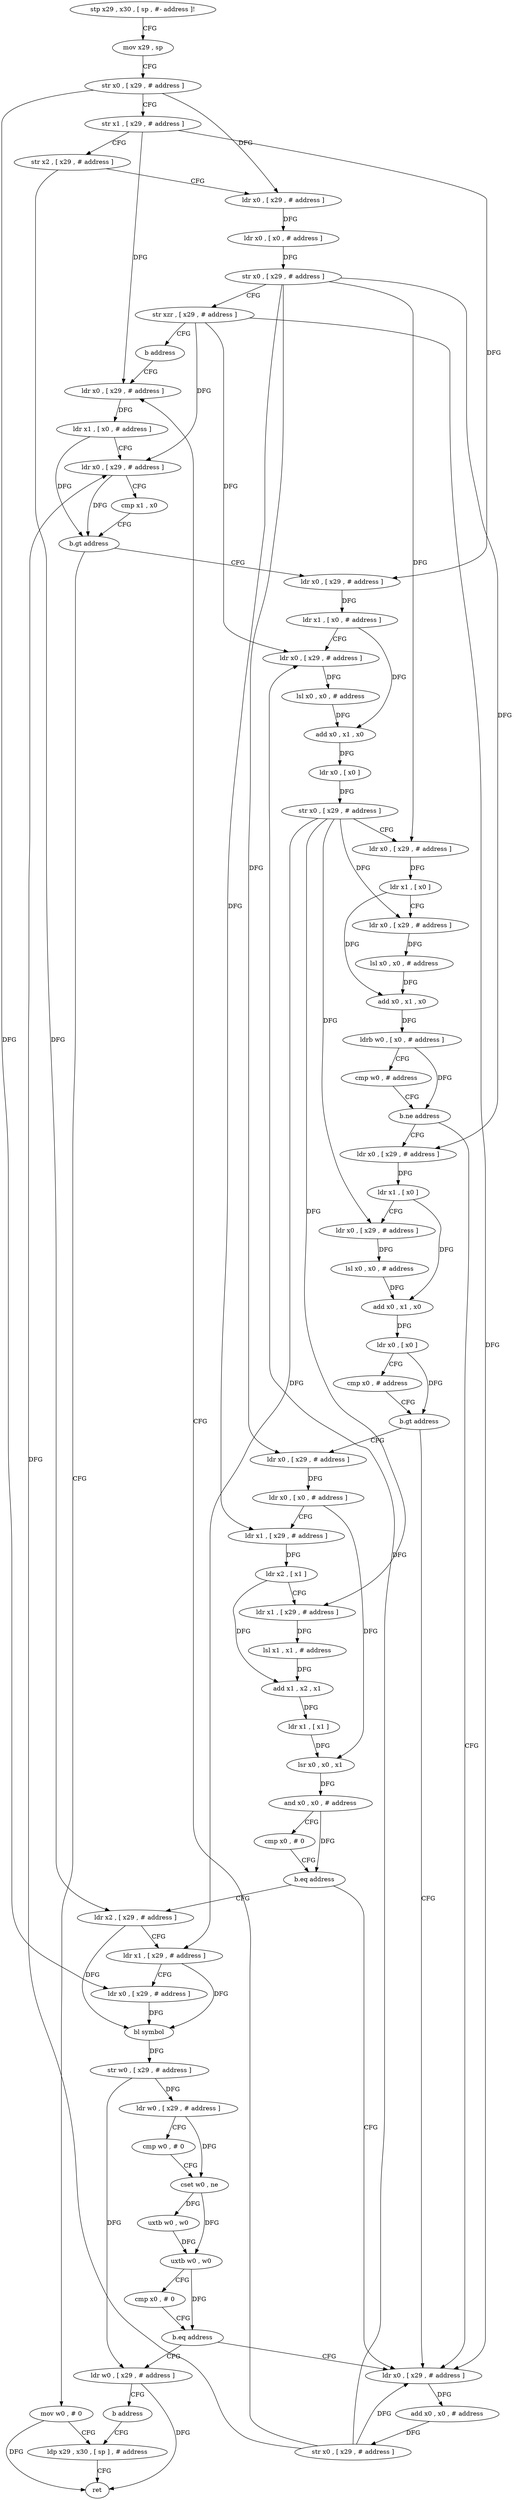 digraph "func" {
"4460948" [label = "stp x29 , x30 , [ sp , #- address ]!" ]
"4460952" [label = "mov x29 , sp" ]
"4460956" [label = "str x0 , [ x29 , # address ]" ]
"4460960" [label = "str x1 , [ x29 , # address ]" ]
"4460964" [label = "str x2 , [ x29 , # address ]" ]
"4460968" [label = "ldr x0 , [ x29 , # address ]" ]
"4460972" [label = "ldr x0 , [ x0 , # address ]" ]
"4460976" [label = "str x0 , [ x29 , # address ]" ]
"4460980" [label = "str xzr , [ x29 , # address ]" ]
"4460984" [label = "b address" ]
"4461196" [label = "ldr x0 , [ x29 , # address ]" ]
"4461200" [label = "ldr x1 , [ x0 , # address ]" ]
"4461204" [label = "ldr x0 , [ x29 , # address ]" ]
"4461208" [label = "cmp x1 , x0" ]
"4461212" [label = "b.gt address" ]
"4460988" [label = "ldr x0 , [ x29 , # address ]" ]
"4461216" [label = "mov w0 , # 0" ]
"4460992" [label = "ldr x1 , [ x0 , # address ]" ]
"4460996" [label = "ldr x0 , [ x29 , # address ]" ]
"4461000" [label = "lsl x0 , x0 , # address" ]
"4461004" [label = "add x0 , x1 , x0" ]
"4461008" [label = "ldr x0 , [ x0 ]" ]
"4461012" [label = "str x0 , [ x29 , # address ]" ]
"4461016" [label = "ldr x0 , [ x29 , # address ]" ]
"4461020" [label = "ldr x1 , [ x0 ]" ]
"4461024" [label = "ldr x0 , [ x29 , # address ]" ]
"4461028" [label = "lsl x0 , x0 , # address" ]
"4461032" [label = "add x0 , x1 , x0" ]
"4461036" [label = "ldrb w0 , [ x0 , # address ]" ]
"4461040" [label = "cmp w0 , # address" ]
"4461044" [label = "b.ne address" ]
"4461184" [label = "ldr x0 , [ x29 , # address ]" ]
"4461048" [label = "ldr x0 , [ x29 , # address ]" ]
"4461220" [label = "ldp x29 , x30 , [ sp ] , # address" ]
"4461188" [label = "add x0 , x0 , # address" ]
"4461192" [label = "str x0 , [ x29 , # address ]" ]
"4461052" [label = "ldr x1 , [ x0 ]" ]
"4461056" [label = "ldr x0 , [ x29 , # address ]" ]
"4461060" [label = "lsl x0 , x0 , # address" ]
"4461064" [label = "add x0 , x1 , x0" ]
"4461068" [label = "ldr x0 , [ x0 ]" ]
"4461072" [label = "cmp x0 , # address" ]
"4461076" [label = "b.gt address" ]
"4461080" [label = "ldr x0 , [ x29 , # address ]" ]
"4461084" [label = "ldr x0 , [ x0 , # address ]" ]
"4461088" [label = "ldr x1 , [ x29 , # address ]" ]
"4461092" [label = "ldr x2 , [ x1 ]" ]
"4461096" [label = "ldr x1 , [ x29 , # address ]" ]
"4461100" [label = "lsl x1 , x1 , # address" ]
"4461104" [label = "add x1 , x2 , x1" ]
"4461108" [label = "ldr x1 , [ x1 ]" ]
"4461112" [label = "lsr x0 , x0 , x1" ]
"4461116" [label = "and x0 , x0 , # address" ]
"4461120" [label = "cmp x0 , # 0" ]
"4461124" [label = "b.eq address" ]
"4461128" [label = "ldr x2 , [ x29 , # address ]" ]
"4461132" [label = "ldr x1 , [ x29 , # address ]" ]
"4461136" [label = "ldr x0 , [ x29 , # address ]" ]
"4461140" [label = "bl symbol" ]
"4461144" [label = "str w0 , [ x29 , # address ]" ]
"4461148" [label = "ldr w0 , [ x29 , # address ]" ]
"4461152" [label = "cmp w0 , # 0" ]
"4461156" [label = "cset w0 , ne" ]
"4461160" [label = "uxtb w0 , w0" ]
"4461164" [label = "uxtb w0 , w0" ]
"4461168" [label = "cmp x0 , # 0" ]
"4461172" [label = "b.eq address" ]
"4461176" [label = "ldr w0 , [ x29 , # address ]" ]
"4461180" [label = "b address" ]
"4461224" [label = "ret" ]
"4460948" -> "4460952" [ label = "CFG" ]
"4460952" -> "4460956" [ label = "CFG" ]
"4460956" -> "4460960" [ label = "CFG" ]
"4460956" -> "4460968" [ label = "DFG" ]
"4460956" -> "4461136" [ label = "DFG" ]
"4460960" -> "4460964" [ label = "CFG" ]
"4460960" -> "4461196" [ label = "DFG" ]
"4460960" -> "4460988" [ label = "DFG" ]
"4460964" -> "4460968" [ label = "CFG" ]
"4460964" -> "4461128" [ label = "DFG" ]
"4460968" -> "4460972" [ label = "DFG" ]
"4460972" -> "4460976" [ label = "DFG" ]
"4460976" -> "4460980" [ label = "CFG" ]
"4460976" -> "4461016" [ label = "DFG" ]
"4460976" -> "4461048" [ label = "DFG" ]
"4460976" -> "4461080" [ label = "DFG" ]
"4460976" -> "4461088" [ label = "DFG" ]
"4460980" -> "4460984" [ label = "CFG" ]
"4460980" -> "4461204" [ label = "DFG" ]
"4460980" -> "4460996" [ label = "DFG" ]
"4460980" -> "4461184" [ label = "DFG" ]
"4460984" -> "4461196" [ label = "CFG" ]
"4461196" -> "4461200" [ label = "DFG" ]
"4461200" -> "4461204" [ label = "CFG" ]
"4461200" -> "4461212" [ label = "DFG" ]
"4461204" -> "4461208" [ label = "CFG" ]
"4461204" -> "4461212" [ label = "DFG" ]
"4461208" -> "4461212" [ label = "CFG" ]
"4461212" -> "4460988" [ label = "CFG" ]
"4461212" -> "4461216" [ label = "CFG" ]
"4460988" -> "4460992" [ label = "DFG" ]
"4461216" -> "4461220" [ label = "CFG" ]
"4461216" -> "4461224" [ label = "DFG" ]
"4460992" -> "4460996" [ label = "CFG" ]
"4460992" -> "4461004" [ label = "DFG" ]
"4460996" -> "4461000" [ label = "DFG" ]
"4461000" -> "4461004" [ label = "DFG" ]
"4461004" -> "4461008" [ label = "DFG" ]
"4461008" -> "4461012" [ label = "DFG" ]
"4461012" -> "4461016" [ label = "CFG" ]
"4461012" -> "4461024" [ label = "DFG" ]
"4461012" -> "4461056" [ label = "DFG" ]
"4461012" -> "4461096" [ label = "DFG" ]
"4461012" -> "4461132" [ label = "DFG" ]
"4461016" -> "4461020" [ label = "DFG" ]
"4461020" -> "4461024" [ label = "CFG" ]
"4461020" -> "4461032" [ label = "DFG" ]
"4461024" -> "4461028" [ label = "DFG" ]
"4461028" -> "4461032" [ label = "DFG" ]
"4461032" -> "4461036" [ label = "DFG" ]
"4461036" -> "4461040" [ label = "CFG" ]
"4461036" -> "4461044" [ label = "DFG" ]
"4461040" -> "4461044" [ label = "CFG" ]
"4461044" -> "4461184" [ label = "CFG" ]
"4461044" -> "4461048" [ label = "CFG" ]
"4461184" -> "4461188" [ label = "DFG" ]
"4461048" -> "4461052" [ label = "DFG" ]
"4461220" -> "4461224" [ label = "CFG" ]
"4461188" -> "4461192" [ label = "DFG" ]
"4461192" -> "4461196" [ label = "CFG" ]
"4461192" -> "4461204" [ label = "DFG" ]
"4461192" -> "4460996" [ label = "DFG" ]
"4461192" -> "4461184" [ label = "DFG" ]
"4461052" -> "4461056" [ label = "CFG" ]
"4461052" -> "4461064" [ label = "DFG" ]
"4461056" -> "4461060" [ label = "DFG" ]
"4461060" -> "4461064" [ label = "DFG" ]
"4461064" -> "4461068" [ label = "DFG" ]
"4461068" -> "4461072" [ label = "CFG" ]
"4461068" -> "4461076" [ label = "DFG" ]
"4461072" -> "4461076" [ label = "CFG" ]
"4461076" -> "4461184" [ label = "CFG" ]
"4461076" -> "4461080" [ label = "CFG" ]
"4461080" -> "4461084" [ label = "DFG" ]
"4461084" -> "4461088" [ label = "CFG" ]
"4461084" -> "4461112" [ label = "DFG" ]
"4461088" -> "4461092" [ label = "DFG" ]
"4461092" -> "4461096" [ label = "CFG" ]
"4461092" -> "4461104" [ label = "DFG" ]
"4461096" -> "4461100" [ label = "DFG" ]
"4461100" -> "4461104" [ label = "DFG" ]
"4461104" -> "4461108" [ label = "DFG" ]
"4461108" -> "4461112" [ label = "DFG" ]
"4461112" -> "4461116" [ label = "DFG" ]
"4461116" -> "4461120" [ label = "CFG" ]
"4461116" -> "4461124" [ label = "DFG" ]
"4461120" -> "4461124" [ label = "CFG" ]
"4461124" -> "4461184" [ label = "CFG" ]
"4461124" -> "4461128" [ label = "CFG" ]
"4461128" -> "4461132" [ label = "CFG" ]
"4461128" -> "4461140" [ label = "DFG" ]
"4461132" -> "4461136" [ label = "CFG" ]
"4461132" -> "4461140" [ label = "DFG" ]
"4461136" -> "4461140" [ label = "DFG" ]
"4461140" -> "4461144" [ label = "DFG" ]
"4461144" -> "4461148" [ label = "DFG" ]
"4461144" -> "4461176" [ label = "DFG" ]
"4461148" -> "4461152" [ label = "CFG" ]
"4461148" -> "4461156" [ label = "DFG" ]
"4461152" -> "4461156" [ label = "CFG" ]
"4461156" -> "4461160" [ label = "DFG" ]
"4461156" -> "4461164" [ label = "DFG" ]
"4461160" -> "4461164" [ label = "DFG" ]
"4461164" -> "4461168" [ label = "CFG" ]
"4461164" -> "4461172" [ label = "DFG" ]
"4461168" -> "4461172" [ label = "CFG" ]
"4461172" -> "4461184" [ label = "CFG" ]
"4461172" -> "4461176" [ label = "CFG" ]
"4461176" -> "4461180" [ label = "CFG" ]
"4461176" -> "4461224" [ label = "DFG" ]
"4461180" -> "4461220" [ label = "CFG" ]
}

